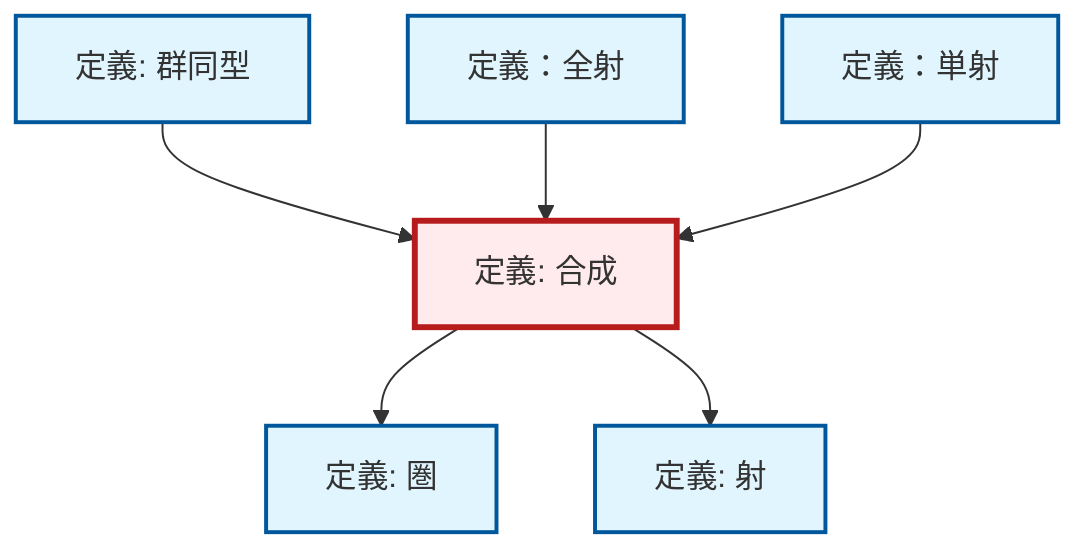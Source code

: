 graph TD
    classDef definition fill:#e1f5fe,stroke:#01579b,stroke-width:2px
    classDef theorem fill:#f3e5f5,stroke:#4a148c,stroke-width:2px
    classDef axiom fill:#fff3e0,stroke:#e65100,stroke-width:2px
    classDef example fill:#e8f5e9,stroke:#1b5e20,stroke-width:2px
    classDef current fill:#ffebee,stroke:#b71c1c,stroke-width:3px
    def-monomorphism["定義：単射"]:::definition
    def-morphism["定義: 射"]:::definition
    def-epimorphism["定義：全射"]:::definition
    def-isomorphism["定義: 群同型"]:::definition
    def-composition["定義: 合成"]:::definition
    def-category["定義: 圏"]:::definition
    def-isomorphism --> def-composition
    def-epimorphism --> def-composition
    def-monomorphism --> def-composition
    def-composition --> def-category
    def-composition --> def-morphism
    class def-composition current